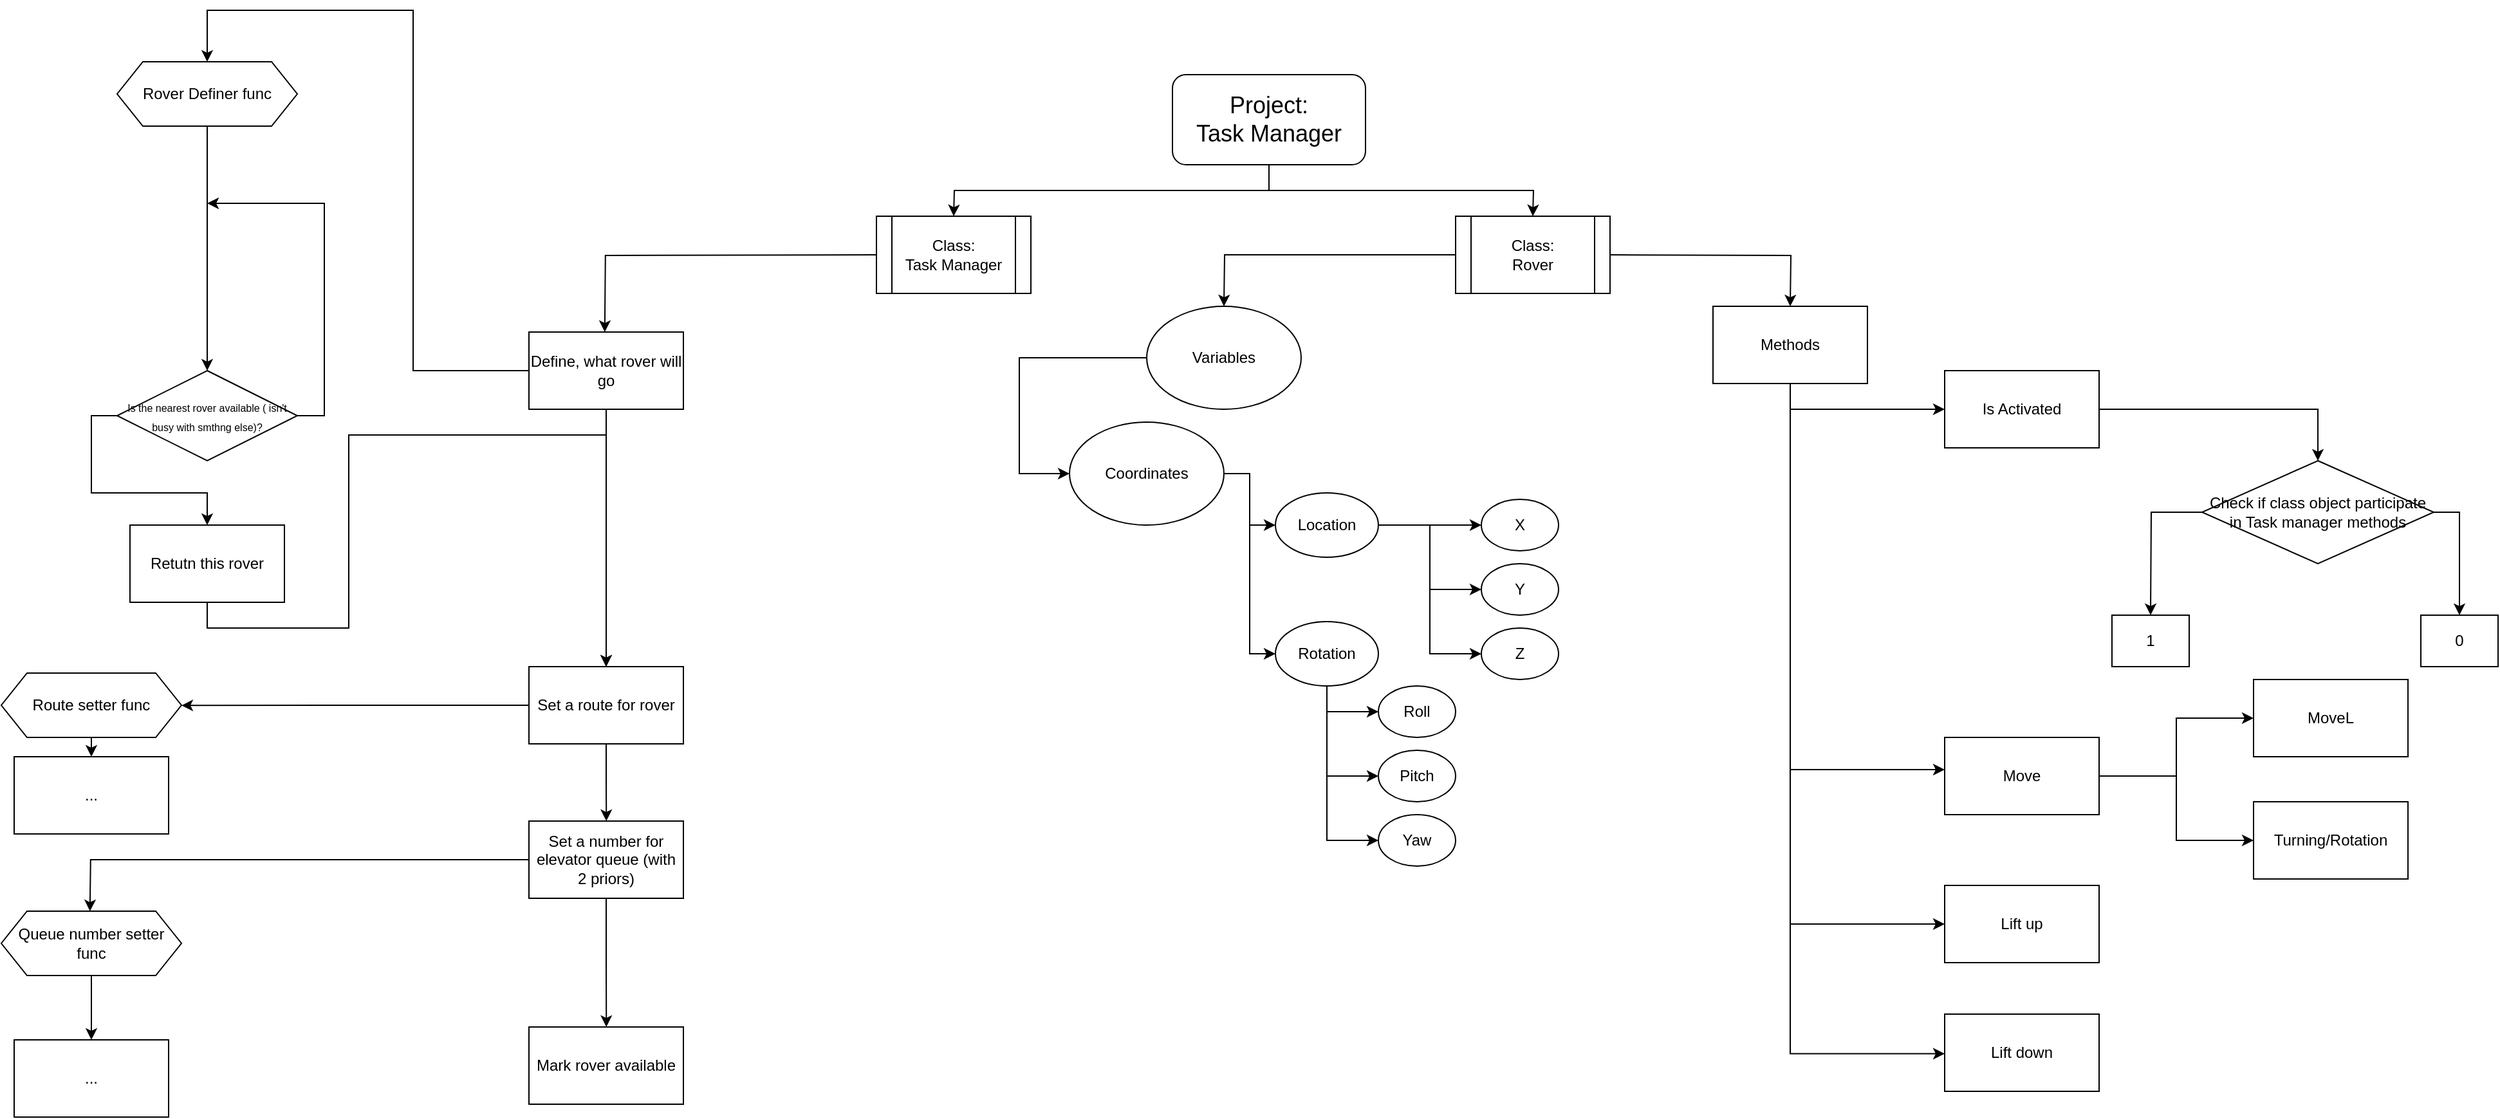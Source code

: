 <mxfile version="23.1.4" type="github">
  <diagram name="Page-1" id="74e2e168-ea6b-b213-b513-2b3c1d86103e">
    <mxGraphModel dx="2150" dy="565" grid="1" gridSize="10" guides="1" tooltips="1" connect="1" arrows="1" fold="1" page="1" pageScale="1" pageWidth="1100" pageHeight="850" background="none" math="0" shadow="0">
      <root>
        <mxCell id="0" />
        <mxCell id="1" parent="0" />
        <mxCell id="oamTHnjzy9KkOL69eSVf-2" style="edgeStyle=orthogonalEdgeStyle;rounded=0;orthogonalLoop=1;jettySize=auto;html=1;exitX=0;exitY=0.5;exitDx=0;exitDy=0;" parent="1" edge="1">
          <mxGeometry relative="1" as="geometry">
            <mxPoint x="278.897" y="300" as="targetPoint" />
            <mxPoint x="490" y="240" as="sourcePoint" />
          </mxGeometry>
        </mxCell>
        <mxCell id="oamTHnjzy9KkOL69eSVf-5" style="edgeStyle=orthogonalEdgeStyle;rounded=0;orthogonalLoop=1;jettySize=auto;html=1;exitX=0.5;exitY=1;exitDx=0;exitDy=0;" parent="1" source="oamTHnjzy9KkOL69eSVf-1" edge="1">
          <mxGeometry relative="1" as="geometry">
            <mxPoint x="550" y="210" as="targetPoint" />
          </mxGeometry>
        </mxCell>
        <mxCell id="yG6gp8lk6g_dAbc56lx2-1" style="edgeStyle=orthogonalEdgeStyle;rounded=0;orthogonalLoop=1;jettySize=auto;html=1;exitX=0.5;exitY=1;exitDx=0;exitDy=0;" edge="1" parent="1" source="oamTHnjzy9KkOL69eSVf-1">
          <mxGeometry relative="1" as="geometry">
            <mxPoint x="1000" y="210" as="targetPoint" />
          </mxGeometry>
        </mxCell>
        <mxCell id="oamTHnjzy9KkOL69eSVf-1" value="&lt;font style=&quot;font-size: 18px;&quot;&gt;Project:&lt;br&gt;Task Manager&lt;/font&gt;" style="rounded=1;whiteSpace=wrap;html=1;" parent="1" vertex="1">
          <mxGeometry x="720" y="100" width="150" height="70" as="geometry" />
        </mxCell>
        <mxCell id="oamTHnjzy9KkOL69eSVf-8" style="edgeStyle=orthogonalEdgeStyle;rounded=0;orthogonalLoop=1;jettySize=auto;html=1;exitX=0;exitY=0.5;exitDx=0;exitDy=0;entryX=0.5;entryY=0;entryDx=0;entryDy=0;" parent="1" source="oamTHnjzy9KkOL69eSVf-7" target="oamTHnjzy9KkOL69eSVf-31" edge="1">
          <mxGeometry relative="1" as="geometry">
            <mxPoint x="-30" y="210" as="targetPoint" />
            <Array as="points">
              <mxPoint x="130" y="330" />
              <mxPoint x="130" y="50" />
              <mxPoint x="-30" y="50" />
            </Array>
          </mxGeometry>
        </mxCell>
        <mxCell id="oamTHnjzy9KkOL69eSVf-23" style="edgeStyle=orthogonalEdgeStyle;rounded=0;orthogonalLoop=1;jettySize=auto;html=1;exitX=0.5;exitY=1;exitDx=0;exitDy=0;" parent="1" source="oamTHnjzy9KkOL69eSVf-7" edge="1">
          <mxGeometry relative="1" as="geometry">
            <mxPoint x="280" y="560" as="targetPoint" />
          </mxGeometry>
        </mxCell>
        <mxCell id="oamTHnjzy9KkOL69eSVf-7" value="&lt;font style=&quot;font-size: 12px;&quot;&gt;Define, what rover will go&lt;/font&gt;" style="rounded=0;whiteSpace=wrap;html=1;" parent="1" vertex="1">
          <mxGeometry x="220" y="300" width="120" height="60" as="geometry" />
        </mxCell>
        <mxCell id="oamTHnjzy9KkOL69eSVf-18" style="edgeStyle=orthogonalEdgeStyle;rounded=0;orthogonalLoop=1;jettySize=auto;html=1;exitX=0;exitY=0.5;exitDx=0;exitDy=0;" parent="1" source="oamTHnjzy9KkOL69eSVf-9" target="oamTHnjzy9KkOL69eSVf-19" edge="1">
          <mxGeometry relative="1" as="geometry">
            <mxPoint x="-30.0" y="450" as="targetPoint" />
          </mxGeometry>
        </mxCell>
        <mxCell id="yG6gp8lk6g_dAbc56lx2-5" style="edgeStyle=orthogonalEdgeStyle;rounded=0;orthogonalLoop=1;jettySize=auto;html=1;exitX=1;exitY=0.5;exitDx=0;exitDy=0;" edge="1" parent="1" source="oamTHnjzy9KkOL69eSVf-9">
          <mxGeometry relative="1" as="geometry">
            <mxPoint x="-30" y="200" as="targetPoint" />
            <Array as="points">
              <mxPoint x="61" y="365" />
            </Array>
          </mxGeometry>
        </mxCell>
        <mxCell id="oamTHnjzy9KkOL69eSVf-9" value="&lt;font style=&quot;font-size: 8px;&quot;&gt;Is the nearest rover available ( isn&#39;t busy with smthng else)?&lt;/font&gt;" style="rhombus;whiteSpace=wrap;html=1;" parent="1" vertex="1">
          <mxGeometry x="-100" y="330" width="140" height="70" as="geometry" />
        </mxCell>
        <mxCell id="oamTHnjzy9KkOL69eSVf-21" style="edgeStyle=orthogonalEdgeStyle;rounded=0;orthogonalLoop=1;jettySize=auto;html=1;exitX=0.5;exitY=1;exitDx=0;exitDy=0;" parent="1" source="oamTHnjzy9KkOL69eSVf-19" edge="1">
          <mxGeometry relative="1" as="geometry">
            <mxPoint x="280" y="560" as="targetPoint" />
            <Array as="points">
              <mxPoint x="-30" y="530" />
              <mxPoint x="80" y="530" />
              <mxPoint x="80" y="380" />
              <mxPoint x="280" y="380" />
            </Array>
          </mxGeometry>
        </mxCell>
        <mxCell id="oamTHnjzy9KkOL69eSVf-19" value="Retutn this rover" style="rounded=0;whiteSpace=wrap;html=1;" parent="1" vertex="1">
          <mxGeometry x="-90.0" y="450" width="120" height="60" as="geometry" />
        </mxCell>
        <mxCell id="oamTHnjzy9KkOL69eSVf-25" style="edgeStyle=orthogonalEdgeStyle;rounded=0;orthogonalLoop=1;jettySize=auto;html=1;exitX=0;exitY=0.5;exitDx=0;exitDy=0;" parent="1" source="oamTHnjzy9KkOL69eSVf-24" edge="1">
          <mxGeometry relative="1" as="geometry">
            <mxPoint x="-50.0" y="590.138" as="targetPoint" />
          </mxGeometry>
        </mxCell>
        <mxCell id="oamTHnjzy9KkOL69eSVf-27" style="edgeStyle=orthogonalEdgeStyle;rounded=0;orthogonalLoop=1;jettySize=auto;html=1;exitX=0.5;exitY=1;exitDx=0;exitDy=0;" parent="1" source="oamTHnjzy9KkOL69eSVf-24" edge="1">
          <mxGeometry relative="1" as="geometry">
            <mxPoint x="280.138" y="680" as="targetPoint" />
          </mxGeometry>
        </mxCell>
        <mxCell id="oamTHnjzy9KkOL69eSVf-24" value="Set a route for rover" style="rounded=0;whiteSpace=wrap;html=1;" parent="1" vertex="1">
          <mxGeometry x="220" y="560" width="120" height="60" as="geometry" />
        </mxCell>
        <mxCell id="oamTHnjzy9KkOL69eSVf-26" value="..." style="rounded=0;whiteSpace=wrap;html=1;" parent="1" vertex="1">
          <mxGeometry x="-180" y="630" width="120" height="60" as="geometry" />
        </mxCell>
        <mxCell id="oamTHnjzy9KkOL69eSVf-30" style="edgeStyle=orthogonalEdgeStyle;rounded=0;orthogonalLoop=1;jettySize=auto;html=1;exitX=0;exitY=0.5;exitDx=0;exitDy=0;" parent="1" source="oamTHnjzy9KkOL69eSVf-29" edge="1">
          <mxGeometry relative="1" as="geometry">
            <mxPoint x="-121.103" y="750" as="targetPoint" />
          </mxGeometry>
        </mxCell>
        <mxCell id="oamTHnjzy9KkOL69eSVf-43" style="edgeStyle=orthogonalEdgeStyle;rounded=0;orthogonalLoop=1;jettySize=auto;html=1;exitX=0.5;exitY=1;exitDx=0;exitDy=0;" parent="1" source="oamTHnjzy9KkOL69eSVf-29" edge="1">
          <mxGeometry relative="1" as="geometry">
            <mxPoint x="280.138" y="840" as="targetPoint" />
          </mxGeometry>
        </mxCell>
        <mxCell id="oamTHnjzy9KkOL69eSVf-29" value="Set a number for elevator queue (with 2 priors)" style="whiteSpace=wrap;html=1;" parent="1" vertex="1">
          <mxGeometry x="220" y="680" width="120" height="60" as="geometry" />
        </mxCell>
        <mxCell id="oamTHnjzy9KkOL69eSVf-32" style="edgeStyle=orthogonalEdgeStyle;rounded=0;orthogonalLoop=1;jettySize=auto;html=1;exitX=0.5;exitY=1;exitDx=0;exitDy=0;entryX=0.5;entryY=0;entryDx=0;entryDy=0;" parent="1" source="oamTHnjzy9KkOL69eSVf-31" target="oamTHnjzy9KkOL69eSVf-9" edge="1">
          <mxGeometry relative="1" as="geometry">
            <mxPoint x="-30" y="210" as="targetPoint" />
          </mxGeometry>
        </mxCell>
        <mxCell id="oamTHnjzy9KkOL69eSVf-31" value="Rover Definer func" style="shape=hexagon;perimeter=hexagonPerimeter2;whiteSpace=wrap;html=1;fixedSize=1;" parent="1" vertex="1">
          <mxGeometry x="-100" y="90" width="140" height="50" as="geometry" />
        </mxCell>
        <mxCell id="oamTHnjzy9KkOL69eSVf-34" style="edgeStyle=orthogonalEdgeStyle;rounded=0;orthogonalLoop=1;jettySize=auto;html=1;exitX=0.5;exitY=1;exitDx=0;exitDy=0;entryX=0.5;entryY=0;entryDx=0;entryDy=0;" parent="1" source="oamTHnjzy9KkOL69eSVf-33" target="oamTHnjzy9KkOL69eSVf-26" edge="1">
          <mxGeometry relative="1" as="geometry" />
        </mxCell>
        <mxCell id="oamTHnjzy9KkOL69eSVf-33" value="Route setter func" style="shape=hexagon;perimeter=hexagonPerimeter2;whiteSpace=wrap;html=1;fixedSize=1;" parent="1" vertex="1">
          <mxGeometry x="-190" y="565" width="140" height="50" as="geometry" />
        </mxCell>
        <mxCell id="oamTHnjzy9KkOL69eSVf-36" style="edgeStyle=orthogonalEdgeStyle;rounded=0;orthogonalLoop=1;jettySize=auto;html=1;exitX=0.5;exitY=1;exitDx=0;exitDy=0;" parent="1" source="oamTHnjzy9KkOL69eSVf-35" edge="1">
          <mxGeometry relative="1" as="geometry">
            <mxPoint x="-120" y="850" as="targetPoint" />
          </mxGeometry>
        </mxCell>
        <mxCell id="oamTHnjzy9KkOL69eSVf-35" value="Queue number setter func" style="shape=hexagon;perimeter=hexagonPerimeter2;whiteSpace=wrap;html=1;fixedSize=1;" parent="1" vertex="1">
          <mxGeometry x="-190" y="750" width="140" height="50" as="geometry" />
        </mxCell>
        <mxCell id="oamTHnjzy9KkOL69eSVf-42" value="...&lt;br&gt;" style="whiteSpace=wrap;html=1;" parent="1" vertex="1">
          <mxGeometry x="-180" y="850" width="120" height="60" as="geometry" />
        </mxCell>
        <mxCell id="oamTHnjzy9KkOL69eSVf-44" value="Mark rover available" style="whiteSpace=wrap;html=1;" parent="1" vertex="1">
          <mxGeometry x="220" y="840" width="120" height="60" as="geometry" />
        </mxCell>
        <mxCell id="yG6gp8lk6g_dAbc56lx2-4" style="edgeStyle=orthogonalEdgeStyle;rounded=0;orthogonalLoop=1;jettySize=auto;html=1;exitX=1;exitY=0.5;exitDx=0;exitDy=0;" edge="1" parent="1">
          <mxGeometry relative="1" as="geometry">
            <mxPoint x="1200" y="280" as="targetPoint" />
            <mxPoint x="1060" y="240" as="sourcePoint" />
          </mxGeometry>
        </mxCell>
        <mxCell id="yG6gp8lk6g_dAbc56lx2-33" style="edgeStyle=orthogonalEdgeStyle;rounded=0;orthogonalLoop=1;jettySize=auto;html=1;exitX=0.5;exitY=1;exitDx=0;exitDy=0;" edge="1" parent="1" source="yG6gp8lk6g_dAbc56lx2-6">
          <mxGeometry relative="1" as="geometry">
            <mxPoint x="1320" y="360" as="targetPoint" />
            <Array as="points">
              <mxPoint x="1200" y="360" />
            </Array>
          </mxGeometry>
        </mxCell>
        <mxCell id="yG6gp8lk6g_dAbc56lx2-43" style="edgeStyle=orthogonalEdgeStyle;rounded=0;orthogonalLoop=1;jettySize=auto;html=1;exitX=0.5;exitY=1;exitDx=0;exitDy=0;" edge="1" parent="1" source="yG6gp8lk6g_dAbc56lx2-6">
          <mxGeometry relative="1" as="geometry">
            <mxPoint x="1320" y="640" as="targetPoint" />
            <Array as="points">
              <mxPoint x="1200" y="640" />
            </Array>
          </mxGeometry>
        </mxCell>
        <mxCell id="yG6gp8lk6g_dAbc56lx2-45" style="edgeStyle=orthogonalEdgeStyle;rounded=0;orthogonalLoop=1;jettySize=auto;html=1;exitX=0.5;exitY=1;exitDx=0;exitDy=0;" edge="1" parent="1" source="yG6gp8lk6g_dAbc56lx2-6">
          <mxGeometry relative="1" as="geometry">
            <mxPoint x="1320" y="760" as="targetPoint" />
            <Array as="points">
              <mxPoint x="1200" y="760" />
            </Array>
          </mxGeometry>
        </mxCell>
        <mxCell id="yG6gp8lk6g_dAbc56lx2-47" style="edgeStyle=orthogonalEdgeStyle;rounded=0;orthogonalLoop=1;jettySize=auto;html=1;exitX=0.5;exitY=1;exitDx=0;exitDy=0;" edge="1" parent="1" source="yG6gp8lk6g_dAbc56lx2-6">
          <mxGeometry relative="1" as="geometry">
            <mxPoint x="1320" y="860.8" as="targetPoint" />
            <Array as="points">
              <mxPoint x="1200" y="861" />
            </Array>
          </mxGeometry>
        </mxCell>
        <mxCell id="yG6gp8lk6g_dAbc56lx2-6" value="Methods" style="whiteSpace=wrap;html=1;" vertex="1" parent="1">
          <mxGeometry x="1140" y="280" width="120" height="60" as="geometry" />
        </mxCell>
        <mxCell id="yG6gp8lk6g_dAbc56lx2-7" value="Class:&lt;br style=&quot;border-color: var(--border-color);&quot;&gt;Task Manager" style="shape=process;whiteSpace=wrap;html=1;backgroundOutline=1;" vertex="1" parent="1">
          <mxGeometry x="490" y="210" width="120" height="60" as="geometry" />
        </mxCell>
        <mxCell id="yG6gp8lk6g_dAbc56lx2-9" style="edgeStyle=orthogonalEdgeStyle;rounded=0;orthogonalLoop=1;jettySize=auto;html=1;exitX=0;exitY=0.5;exitDx=0;exitDy=0;" edge="1" parent="1" source="yG6gp8lk6g_dAbc56lx2-8">
          <mxGeometry relative="1" as="geometry">
            <mxPoint x="760" y="280" as="targetPoint" />
          </mxGeometry>
        </mxCell>
        <mxCell id="yG6gp8lk6g_dAbc56lx2-8" value="Class:&lt;br style=&quot;border-color: var(--border-color);&quot;&gt;Rover" style="shape=process;whiteSpace=wrap;html=1;backgroundOutline=1;" vertex="1" parent="1">
          <mxGeometry x="940" y="210" width="120" height="60" as="geometry" />
        </mxCell>
        <mxCell id="yG6gp8lk6g_dAbc56lx2-11" style="edgeStyle=orthogonalEdgeStyle;rounded=0;orthogonalLoop=1;jettySize=auto;html=1;exitX=0;exitY=0.5;exitDx=0;exitDy=0;" edge="1" parent="1">
          <mxGeometry relative="1" as="geometry">
            <mxPoint x="640" y="410" as="targetPoint" />
            <mxPoint x="700" y="320" as="sourcePoint" />
            <Array as="points">
              <mxPoint x="601" y="320" />
              <mxPoint x="601" y="410" />
            </Array>
          </mxGeometry>
        </mxCell>
        <mxCell id="yG6gp8lk6g_dAbc56lx2-13" value="Variables" style="ellipse;whiteSpace=wrap;html=1;" vertex="1" parent="1">
          <mxGeometry x="700" y="280" width="120" height="80" as="geometry" />
        </mxCell>
        <mxCell id="yG6gp8lk6g_dAbc56lx2-15" style="edgeStyle=orthogonalEdgeStyle;rounded=0;orthogonalLoop=1;jettySize=auto;html=1;exitX=1;exitY=0.5;exitDx=0;exitDy=0;" edge="1" parent="1">
          <mxGeometry relative="1" as="geometry">
            <mxPoint x="960" y="450" as="targetPoint" />
            <mxPoint x="880" y="450.0" as="sourcePoint" />
          </mxGeometry>
        </mxCell>
        <mxCell id="yG6gp8lk6g_dAbc56lx2-21" style="edgeStyle=orthogonalEdgeStyle;rounded=0;orthogonalLoop=1;jettySize=auto;html=1;exitX=1;exitY=0.5;exitDx=0;exitDy=0;entryX=0;entryY=0.5;entryDx=0;entryDy=0;" edge="1" parent="1" source="yG6gp8lk6g_dAbc56lx2-14" target="yG6gp8lk6g_dAbc56lx2-22">
          <mxGeometry relative="1" as="geometry">
            <mxPoint x="790" y="450.0" as="targetPoint" />
            <Array as="points">
              <mxPoint x="780" y="410" />
              <mxPoint x="780" y="450" />
            </Array>
          </mxGeometry>
        </mxCell>
        <mxCell id="yG6gp8lk6g_dAbc56lx2-23" style="edgeStyle=orthogonalEdgeStyle;rounded=0;orthogonalLoop=1;jettySize=auto;html=1;exitX=1;exitY=0.5;exitDx=0;exitDy=0;" edge="1" parent="1" source="yG6gp8lk6g_dAbc56lx2-14">
          <mxGeometry relative="1" as="geometry">
            <mxPoint x="800" y="550" as="targetPoint" />
            <Array as="points">
              <mxPoint x="780" y="410" />
              <mxPoint x="780" y="550" />
            </Array>
          </mxGeometry>
        </mxCell>
        <mxCell id="yG6gp8lk6g_dAbc56lx2-14" value="Coordinates" style="ellipse;whiteSpace=wrap;html=1;" vertex="1" parent="1">
          <mxGeometry x="640" y="370" width="120" height="80" as="geometry" />
        </mxCell>
        <mxCell id="yG6gp8lk6g_dAbc56lx2-16" value="" style="endArrow=classic;html=1;rounded=0;" edge="1" parent="1">
          <mxGeometry width="50" height="50" relative="1" as="geometry">
            <mxPoint x="920" y="450" as="sourcePoint" />
            <mxPoint x="960" y="500" as="targetPoint" />
            <Array as="points">
              <mxPoint x="920" y="500" />
            </Array>
          </mxGeometry>
        </mxCell>
        <mxCell id="yG6gp8lk6g_dAbc56lx2-17" value="" style="endArrow=classic;html=1;rounded=0;" edge="1" parent="1">
          <mxGeometry width="50" height="50" relative="1" as="geometry">
            <mxPoint x="920" y="500" as="sourcePoint" />
            <mxPoint x="960" y="550" as="targetPoint" />
            <Array as="points">
              <mxPoint x="920" y="550" />
            </Array>
          </mxGeometry>
        </mxCell>
        <mxCell id="yG6gp8lk6g_dAbc56lx2-18" value="X" style="ellipse;whiteSpace=wrap;html=1;" vertex="1" parent="1">
          <mxGeometry x="960" y="430" width="60" height="40" as="geometry" />
        </mxCell>
        <mxCell id="yG6gp8lk6g_dAbc56lx2-19" value="Y" style="ellipse;whiteSpace=wrap;html=1;" vertex="1" parent="1">
          <mxGeometry x="960" y="480" width="60" height="40" as="geometry" />
        </mxCell>
        <mxCell id="yG6gp8lk6g_dAbc56lx2-20" value="Z" style="ellipse;whiteSpace=wrap;html=1;" vertex="1" parent="1">
          <mxGeometry x="960" y="530" width="60" height="40" as="geometry" />
        </mxCell>
        <mxCell id="yG6gp8lk6g_dAbc56lx2-22" value="Location" style="ellipse;whiteSpace=wrap;html=1;" vertex="1" parent="1">
          <mxGeometry x="800" y="425" width="80" height="50" as="geometry" />
        </mxCell>
        <mxCell id="yG6gp8lk6g_dAbc56lx2-30" style="edgeStyle=orthogonalEdgeStyle;rounded=0;orthogonalLoop=1;jettySize=auto;html=1;exitX=0.5;exitY=1;exitDx=0;exitDy=0;entryX=0;entryY=0.5;entryDx=0;entryDy=0;" edge="1" parent="1" source="yG6gp8lk6g_dAbc56lx2-24" target="yG6gp8lk6g_dAbc56lx2-29">
          <mxGeometry relative="1" as="geometry" />
        </mxCell>
        <mxCell id="yG6gp8lk6g_dAbc56lx2-24" value="Rotation" style="ellipse;whiteSpace=wrap;html=1;" vertex="1" parent="1">
          <mxGeometry x="800" y="525" width="80" height="50" as="geometry" />
        </mxCell>
        <mxCell id="yG6gp8lk6g_dAbc56lx2-25" value="" style="endArrow=classic;html=1;rounded=0;" edge="1" parent="1">
          <mxGeometry width="50" height="50" relative="1" as="geometry">
            <mxPoint x="840" y="575" as="sourcePoint" />
            <mxPoint x="880" y="595" as="targetPoint" />
            <Array as="points">
              <mxPoint x="840" y="595" />
            </Array>
          </mxGeometry>
        </mxCell>
        <mxCell id="yG6gp8lk6g_dAbc56lx2-26" value="" style="endArrow=classic;html=1;rounded=0;" edge="1" parent="1">
          <mxGeometry width="50" height="50" relative="1" as="geometry">
            <mxPoint x="840" y="595" as="sourcePoint" />
            <mxPoint x="880" y="645" as="targetPoint" />
            <Array as="points">
              <mxPoint x="840" y="645" />
            </Array>
          </mxGeometry>
        </mxCell>
        <mxCell id="yG6gp8lk6g_dAbc56lx2-27" value="Roll" style="ellipse;whiteSpace=wrap;html=1;" vertex="1" parent="1">
          <mxGeometry x="880" y="575" width="60" height="40" as="geometry" />
        </mxCell>
        <mxCell id="yG6gp8lk6g_dAbc56lx2-28" value="Pitch" style="ellipse;whiteSpace=wrap;html=1;" vertex="1" parent="1">
          <mxGeometry x="880" y="625" width="60" height="40" as="geometry" />
        </mxCell>
        <mxCell id="yG6gp8lk6g_dAbc56lx2-29" value="Yaw" style="ellipse;whiteSpace=wrap;html=1;" vertex="1" parent="1">
          <mxGeometry x="880" y="675" width="60" height="40" as="geometry" />
        </mxCell>
        <mxCell id="yG6gp8lk6g_dAbc56lx2-35" style="edgeStyle=orthogonalEdgeStyle;rounded=0;orthogonalLoop=1;jettySize=auto;html=1;exitX=1;exitY=0.5;exitDx=0;exitDy=0;entryX=0.5;entryY=0;entryDx=0;entryDy=0;" edge="1" parent="1" source="yG6gp8lk6g_dAbc56lx2-34" target="yG6gp8lk6g_dAbc56lx2-36">
          <mxGeometry relative="1" as="geometry">
            <mxPoint x="1520" y="440" as="targetPoint" />
            <Array as="points">
              <mxPoint x="1610" y="360" />
            </Array>
          </mxGeometry>
        </mxCell>
        <mxCell id="yG6gp8lk6g_dAbc56lx2-34" value="Is Activated" style="whiteSpace=wrap;html=1;" vertex="1" parent="1">
          <mxGeometry x="1320" y="330" width="120" height="60" as="geometry" />
        </mxCell>
        <mxCell id="yG6gp8lk6g_dAbc56lx2-37" style="edgeStyle=orthogonalEdgeStyle;rounded=0;orthogonalLoop=1;jettySize=auto;html=1;exitX=0;exitY=0.5;exitDx=0;exitDy=0;" edge="1" parent="1" source="yG6gp8lk6g_dAbc56lx2-36">
          <mxGeometry relative="1" as="geometry">
            <mxPoint x="1480" y="520" as="targetPoint" />
          </mxGeometry>
        </mxCell>
        <mxCell id="yG6gp8lk6g_dAbc56lx2-42" style="edgeStyle=orthogonalEdgeStyle;rounded=0;orthogonalLoop=1;jettySize=auto;html=1;exitX=1;exitY=0.5;exitDx=0;exitDy=0;entryX=0.5;entryY=0;entryDx=0;entryDy=0;" edge="1" parent="1" source="yG6gp8lk6g_dAbc56lx2-36" target="yG6gp8lk6g_dAbc56lx2-41">
          <mxGeometry relative="1" as="geometry" />
        </mxCell>
        <mxCell id="yG6gp8lk6g_dAbc56lx2-36" value="Check if class object participate in Task manager methods" style="rhombus;whiteSpace=wrap;html=1;" vertex="1" parent="1">
          <mxGeometry x="1520" y="400" width="180" height="80" as="geometry" />
        </mxCell>
        <mxCell id="yG6gp8lk6g_dAbc56lx2-40" value="1" style="rounded=0;whiteSpace=wrap;html=1;" vertex="1" parent="1">
          <mxGeometry x="1450" y="520" width="60" height="40" as="geometry" />
        </mxCell>
        <mxCell id="yG6gp8lk6g_dAbc56lx2-41" value="0" style="rounded=0;whiteSpace=wrap;html=1;" vertex="1" parent="1">
          <mxGeometry x="1690" y="520" width="60" height="40" as="geometry" />
        </mxCell>
        <mxCell id="yG6gp8lk6g_dAbc56lx2-51" style="edgeStyle=orthogonalEdgeStyle;rounded=0;orthogonalLoop=1;jettySize=auto;html=1;exitX=1;exitY=0.5;exitDx=0;exitDy=0;entryX=0;entryY=0.5;entryDx=0;entryDy=0;" edge="1" parent="1" source="yG6gp8lk6g_dAbc56lx2-44" target="yG6gp8lk6g_dAbc56lx2-53">
          <mxGeometry relative="1" as="geometry">
            <mxPoint x="1560" y="620" as="targetPoint" />
            <Array as="points">
              <mxPoint x="1500" y="645" />
              <mxPoint x="1500" y="600" />
            </Array>
          </mxGeometry>
        </mxCell>
        <mxCell id="yG6gp8lk6g_dAbc56lx2-52" style="edgeStyle=orthogonalEdgeStyle;rounded=0;orthogonalLoop=1;jettySize=auto;html=1;exitX=1;exitY=0.5;exitDx=0;exitDy=0;entryX=0;entryY=0.5;entryDx=0;entryDy=0;" edge="1" parent="1" source="yG6gp8lk6g_dAbc56lx2-44" target="yG6gp8lk6g_dAbc56lx2-54">
          <mxGeometry relative="1" as="geometry">
            <mxPoint x="1560" y="670" as="targetPoint" />
            <Array as="points">
              <mxPoint x="1500" y="645" />
              <mxPoint x="1500" y="695" />
            </Array>
          </mxGeometry>
        </mxCell>
        <mxCell id="yG6gp8lk6g_dAbc56lx2-44" value="Move" style="rounded=0;whiteSpace=wrap;html=1;" vertex="1" parent="1">
          <mxGeometry x="1320" y="615" width="120" height="60" as="geometry" />
        </mxCell>
        <mxCell id="yG6gp8lk6g_dAbc56lx2-46" value="Lift up" style="rounded=0;whiteSpace=wrap;html=1;" vertex="1" parent="1">
          <mxGeometry x="1320" y="730" width="120" height="60" as="geometry" />
        </mxCell>
        <mxCell id="yG6gp8lk6g_dAbc56lx2-49" value="Lift down" style="rounded=0;whiteSpace=wrap;html=1;" vertex="1" parent="1">
          <mxGeometry x="1320" y="830" width="120" height="60" as="geometry" />
        </mxCell>
        <mxCell id="yG6gp8lk6g_dAbc56lx2-53" value="MoveL" style="rounded=0;whiteSpace=wrap;html=1;" vertex="1" parent="1">
          <mxGeometry x="1560" y="570" width="120" height="60" as="geometry" />
        </mxCell>
        <mxCell id="yG6gp8lk6g_dAbc56lx2-54" value="Turning/Rotation" style="rounded=0;whiteSpace=wrap;html=1;" vertex="1" parent="1">
          <mxGeometry x="1560" y="665" width="120" height="60" as="geometry" />
        </mxCell>
      </root>
    </mxGraphModel>
  </diagram>
</mxfile>
